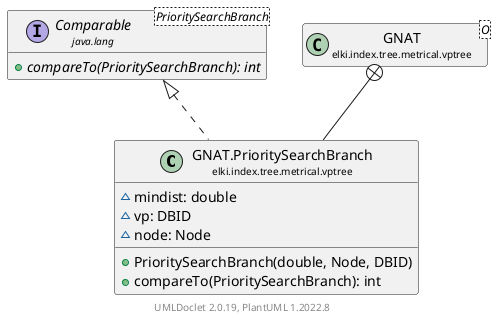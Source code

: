 @startuml
    remove .*\.(Instance|Par|Parameterizer|Factory)$
    set namespaceSeparator none
    hide empty fields
    hide empty methods

    class "<size:14>GNAT.PrioritySearchBranch\n<size:10>elki.index.tree.metrical.vptree" as elki.index.tree.metrical.vptree.GNAT.PrioritySearchBranch [[GNAT.PrioritySearchBranch.html]] {
        ~mindist: double
        ~vp: DBID
        ~node: Node
        +PrioritySearchBranch(double, Node, DBID)
        +compareTo(PrioritySearchBranch): int
    }

    interface "<size:14>Comparable\n<size:10>java.lang" as java.lang.Comparable<PrioritySearchBranch> {
        {abstract} +compareTo(PrioritySearchBranch): int
    }
    class "<size:14>GNAT\n<size:10>elki.index.tree.metrical.vptree" as elki.index.tree.metrical.vptree.GNAT<O> [[GNAT.html]]

    java.lang.Comparable <|.. elki.index.tree.metrical.vptree.GNAT.PrioritySearchBranch
    elki.index.tree.metrical.vptree.GNAT +-- elki.index.tree.metrical.vptree.GNAT.PrioritySearchBranch

    center footer UMLDoclet 2.0.19, PlantUML 1.2022.8
@enduml
